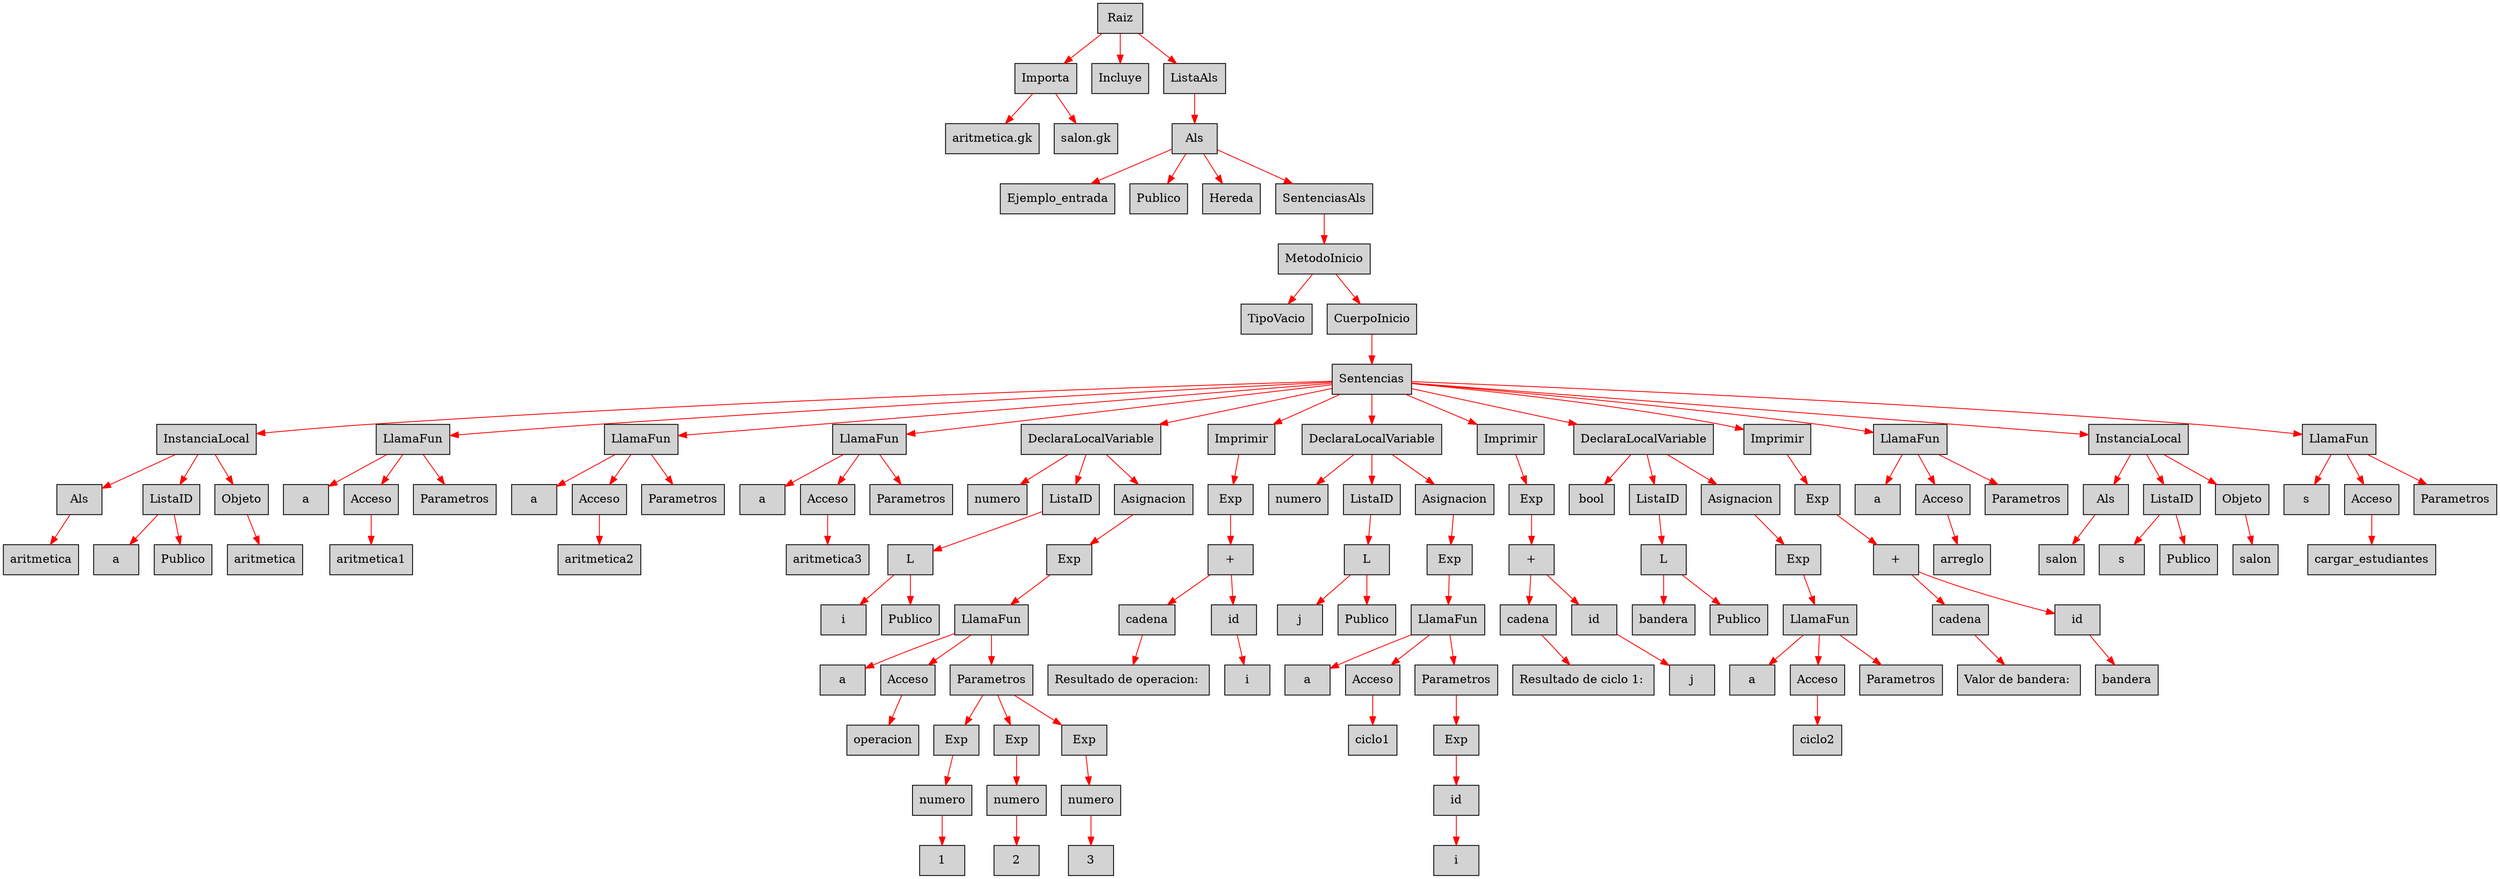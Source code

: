 digraph G {node[shape=box, style=filled]; edge[color=red]
node779856102[label="Raiz"];
 node779856102->node304258808;node304258808[label="Importa"];
 node304258808->node864205995;node864205995[label="aritmetica.gk"];
 node304258808->node557542633;node557542633[label="salon.gk"];
 node779856102->node1383390384;node1383390384[label="Incluye"];
 node779856102->node1411861848;node1411861848[label="ListaAls"];
 node1411861848->node1919337619;node1919337619[label="Als"];
 node1919337619->node138457618;node138457618[label="Ejemplo_entrada"];
 node1919337619->node2091220726;node2091220726[label="Publico"];
 node1919337619->node310817207;node310817207[label="Hereda"];
 node1919337619->node1451273512;node1451273512[label="SentenciasAls"];
 node1451273512->node1532843464;node1532843464[label="MetodoInicio"];
 node1532843464->node207143579;node207143579[label="TipoVacio"];
 node1532843464->node729072046;node729072046[label="CuerpoInicio"];
 node729072046->node2026815493;node2026815493[label="Sentencias"];
 node2026815493->node1233922497;node1233922497[label="InstanciaLocal"];
 node1233922497->node51013233;node51013233[label="Als"];
 node51013233->node251571727;node251571727[label="aritmetica"];
 node1233922497->node4102461;node4102461[label="ListaID"];
 node4102461->node676621018;node676621018[label="a"];
 node4102461->node2017310799;node2017310799[label="Publico"];
 node1233922497->node63500177;node63500177[label="Objeto"];
 node63500177->node2001430948;node2001430948[label="aritmetica"];
 node2026815493->node2093145901;node2093145901[label="LlamaFun"];
 node2093145901->node1772683066;node1772683066[label="a"];
 node2093145901->node760750585;node760750585[label="Acceso"];
 node760750585->node24275903;node24275903[label="aritmetica1"];
 node2093145901->node1805903627;node1805903627[label="Parametros"];
 node2026815493->node1172079722;node1172079722[label="LlamaFun"];
 node1172079722->node694624961;node694624961[label="a"];
 node1172079722->node1004182465;node1004182465[label="Acceso"];
 node1004182465->node1337305102;node1337305102[label="aritmetica2"];
 node1172079722->node1852541510;node1852541510[label="Parametros"];
 node2026815493->node2114640992;node2114640992[label="LlamaFun"];
 node2114640992->node291587315;node291587315[label="a"];
 node2114640992->node1937140489;node1937140489[label="Acceso"];
 node1937140489->node1098774171;node1098774171[label="aritmetica3"];
 node2114640992->node1773984520;node1773984520[label="Parametros"];
 node2026815493->node1927371792;node1927371792[label="DeclaraLocalVariable"];
 node1927371792->node848252774;node848252774[label="numero"];
 node1927371792->node476626562;node476626562[label="ListaID"];
 node476626562->node318984860;node318984860[label="L"];
 node318984860->node1811586352;node1811586352[label="i"];
 node318984860->node600185686;node600185686[label="Publico"];
 node1927371792->node2055421186;node2055421186[label="Asignacion"];
 node2055421186->node1939675004;node1939675004[label="Exp"];
 node1939675004->node1278281506;node1278281506[label="LlamaFun"];
 node1278281506->node1606334809;node1606334809[label="a"];
 node1278281506->node1018619009;node1018619009[label="Acceso"];
 node1018619009->node663429788;node663429788[label="operacion"];
 node1278281506->node1665608024;node1665608024[label="Parametros"];
 node1665608024->node1226383384;node1226383384[label="Exp"];
 node1226383384->node1115707222;node1115707222[label="numero"];
 node1115707222->node1021379160;node1021379160[label="1"];
 node1665608024->node1723265397;node1723265397[label="Exp"];
 node1723265397->node1714361435;node1714361435[label="numero"];
 node1714361435->node643155247;node643155247[label="2"];
 node1665608024->node303231103;node303231103[label="Exp"];
 node303231103->node1132365329;node1132365329[label="numero"];
 node1132365329->node1575870441;node1575870441[label="3"];
 node2026815493->node1427703238;node1427703238[label="Imprimir"];
 node1427703238->node1351456274;node1351456274[label="Exp"];
 node1351456274->node1744100380;node1744100380[label="+"];
 node1744100380->node1414878620;node1414878620[label="cadena"];
 node1414878620->node1241468389;node1241468389[label="Resultado de operacion: "];
 node1744100380->node1979613134;node1979613134[label="id"];
 node1979613134->node875256145;node875256145[label="i"];
 node2026815493->node1252787197;node1252787197[label="DeclaraLocalVariable"];
 node1252787197->node2039476008;node2039476008[label="numero"];
 node1252787197->node2131357656;node2131357656[label="ListaID"];
 node2131357656->node285655225;node285655225[label="L"];
 node285655225->node991926927;node991926927[label="j"];
 node285655225->node1039127659;node1039127659[label="Publico"];
 node1252787197->node220764961;node220764961[label="Asignacion"];
 node220764961->node705466677;node705466677[label="Exp"];
 node705466677->node1837153561;node1837153561[label="LlamaFun"];
 node1837153561->node772763726;node772763726[label="a"];
 node1837153561->node1740048189;node1740048189[label="Acceso"];
 node1740048189->node696035271;node696035271[label="ciclo1"];
 node1837153561->node1098690436;node1098690436[label="Parametros"];
 node1098690436->node337918693;node337918693[label="Exp"];
 node337918693->node1274370483;node1274370483[label="id"];
 node1274370483->node133926293;node133926293[label="i"];
 node2026815493->node601817697;node601817697[label="Imprimir"];
 node601817697->node370796525;node370796525[label="Exp"];
 node370796525->node2009078876;node2009078876[label="+"];
 node2009078876->node747417620;node747417620[label="cadena"];
 node747417620->node2006676462;node2006676462[label="Resultado de ciclo 1: "];
 node2009078876->node778355839;node778355839[label="id"];
 node778355839->node1504780051;node1504780051[label="j"];
 node2026815493->node284432417;node284432417[label="DeclaraLocalVariable"];
 node284432417->node1021054418;node1021054418[label="bool"];
 node284432417->node882073866;node882073866[label="ListaID"];
 node882073866->node1703655692;node1703655692[label="L"];
 node1703655692->node1435402380;node1435402380[label="bandera"];
 node1703655692->node157332850;node157332850[label="Publico"];
 node284432417->node651431525;node651431525[label="Asignacion"];
 node651431525->node506429546;node506429546[label="Exp"];
 node506429546->node1057286595;node1057286595[label="LlamaFun"];
 node1057286595->node860033140;node860033140[label="a"];
 node1057286595->node904042335;node904042335[label="Acceso"];
 node904042335->node1470917977;node1470917977[label="ciclo2"];
 node1057286595->node1333714078;node1333714078[label="Parametros"];
 node2026815493->node1687532981;node1687532981[label="Imprimir"];
 node1687532981->node1173134871;node1173134871[label="Exp"];
 node1173134871->node1897850198;node1897850198[label="+"];
 node1897850198->node1220365767;node1220365767[label="cadena"];
 node1220365767->node30175608;node30175608[label="Valor de bandera: "];
 node1897850198->node544299888;node544299888[label="id"];
 node544299888->node641941117;node641941117[label="bandera"];
 node2026815493->node78814215;node78814215[label="LlamaFun"];
 node78814215->node1712810584;node1712810584[label="a"];
 node78814215->node1276577585;node1276577585[label="Acceso"];
 node1276577585->node1939367960;node1939367960[label="arreglo"];
 node78814215->node1666879688;node1666879688[label="Parametros"];
 node2026815493->node1044538193;node1044538193[label="InstanciaLocal"];
 node1044538193->node1251530023;node1251530023[label="Als"];
 node1251530023->node2062593220;node2062593220[label="salon"];
 node1044538193->node1293664130;node1293664130[label="ListaID"];
 node1293664130->node1626215835;node1626215835[label="s"];
 node1293664130->node1817429324;node1817429324[label="Publico"];
 node1044538193->node331006606;node331006606[label="Objeto"];
 node331006606->node55417044;node55417044[label="salon"];
 node2026815493->node320800747;node320800747[label="LlamaFun"];
 node320800747->node1628752225;node1628752225[label="s"];
 node320800747->node620743039;node620743039[label="Acceso"];
 node620743039->node1268477452;node1268477452[label="cargar_estudiantes"];
 node320800747->node550508747;node550508747[label="Parametros"];

}
